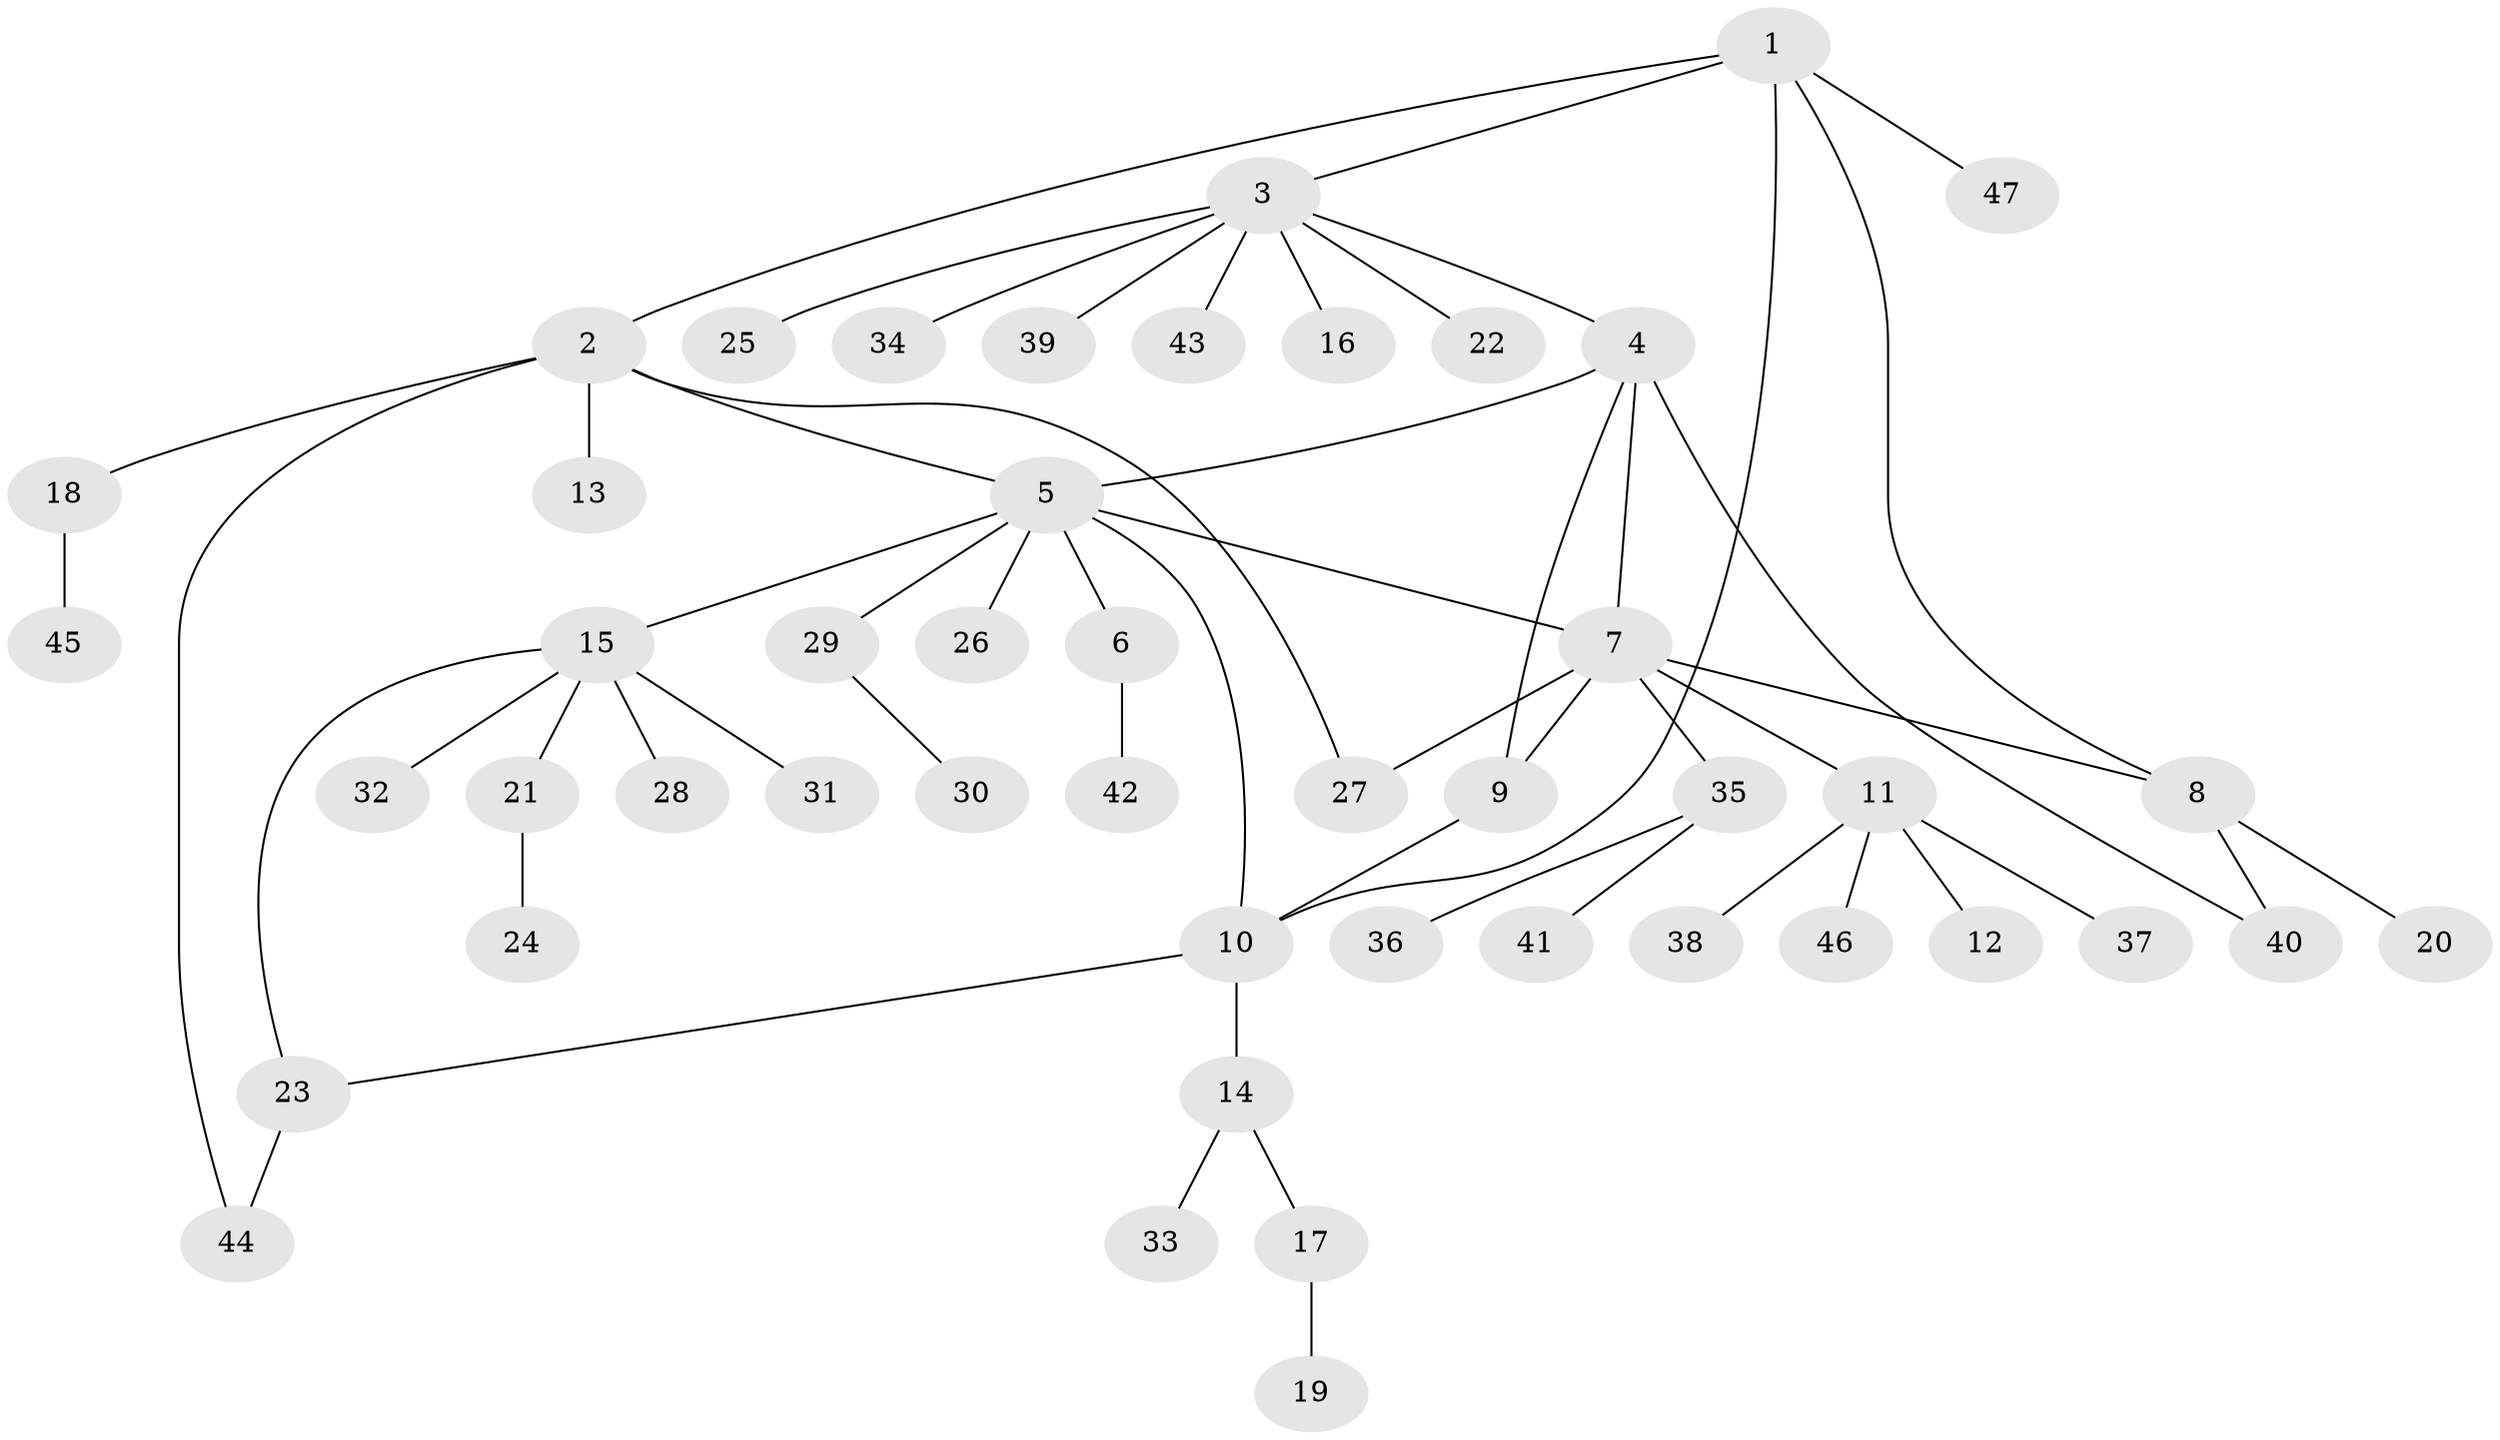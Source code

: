 // coarse degree distribution, {6: 0.03125, 2: 0.1875, 1: 0.65625, 7: 0.03125, 3: 0.0625, 16: 0.03125}
// Generated by graph-tools (version 1.1) at 2025/58/03/04/25 21:58:09]
// undirected, 47 vertices, 56 edges
graph export_dot {
graph [start="1"]
  node [color=gray90,style=filled];
  1;
  2;
  3;
  4;
  5;
  6;
  7;
  8;
  9;
  10;
  11;
  12;
  13;
  14;
  15;
  16;
  17;
  18;
  19;
  20;
  21;
  22;
  23;
  24;
  25;
  26;
  27;
  28;
  29;
  30;
  31;
  32;
  33;
  34;
  35;
  36;
  37;
  38;
  39;
  40;
  41;
  42;
  43;
  44;
  45;
  46;
  47;
  1 -- 2;
  1 -- 3;
  1 -- 8;
  1 -- 10;
  1 -- 47;
  2 -- 5;
  2 -- 13;
  2 -- 18;
  2 -- 27;
  2 -- 44;
  3 -- 4;
  3 -- 16;
  3 -- 22;
  3 -- 25;
  3 -- 34;
  3 -- 39;
  3 -- 43;
  4 -- 5;
  4 -- 7;
  4 -- 9;
  4 -- 40;
  5 -- 6;
  5 -- 7;
  5 -- 10;
  5 -- 15;
  5 -- 26;
  5 -- 29;
  6 -- 42;
  7 -- 8;
  7 -- 9;
  7 -- 11;
  7 -- 27;
  7 -- 35;
  8 -- 20;
  8 -- 40;
  9 -- 10;
  10 -- 14;
  10 -- 23;
  11 -- 12;
  11 -- 37;
  11 -- 38;
  11 -- 46;
  14 -- 17;
  14 -- 33;
  15 -- 21;
  15 -- 23;
  15 -- 28;
  15 -- 31;
  15 -- 32;
  17 -- 19;
  18 -- 45;
  21 -- 24;
  23 -- 44;
  29 -- 30;
  35 -- 36;
  35 -- 41;
}
